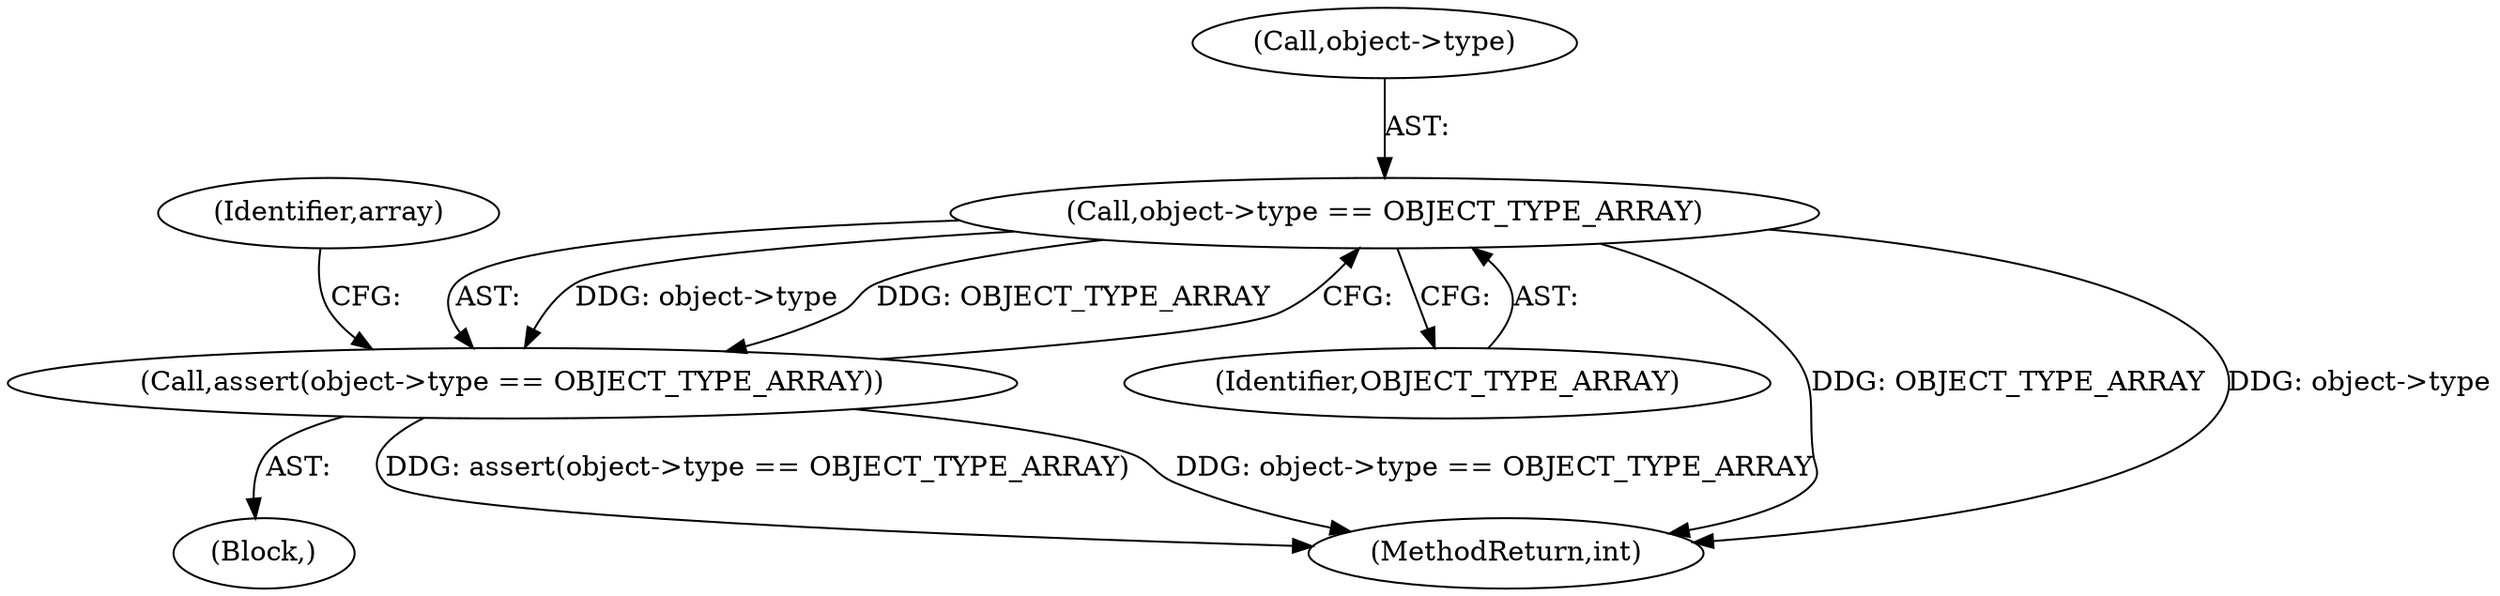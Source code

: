 digraph "0_yara_4a342f01e5439b9bb901aff1c6c23c536baeeb3f_0@pointer" {
"1000113" [label="(Call,object->type == OBJECT_TYPE_ARRAY)"];
"1000112" [label="(Call,assert(object->type == OBJECT_TYPE_ARRAY))"];
"1000104" [label="(Block,)"];
"1000117" [label="(Identifier,OBJECT_TYPE_ARRAY)"];
"1000113" [label="(Call,object->type == OBJECT_TYPE_ARRAY)"];
"1000119" [label="(Identifier,array)"];
"1000275" [label="(MethodReturn,int)"];
"1000112" [label="(Call,assert(object->type == OBJECT_TYPE_ARRAY))"];
"1000114" [label="(Call,object->type)"];
"1000113" -> "1000112"  [label="AST: "];
"1000113" -> "1000117"  [label="CFG: "];
"1000114" -> "1000113"  [label="AST: "];
"1000117" -> "1000113"  [label="AST: "];
"1000112" -> "1000113"  [label="CFG: "];
"1000113" -> "1000275"  [label="DDG: OBJECT_TYPE_ARRAY"];
"1000113" -> "1000275"  [label="DDG: object->type"];
"1000113" -> "1000112"  [label="DDG: object->type"];
"1000113" -> "1000112"  [label="DDG: OBJECT_TYPE_ARRAY"];
"1000112" -> "1000104"  [label="AST: "];
"1000119" -> "1000112"  [label="CFG: "];
"1000112" -> "1000275"  [label="DDG: assert(object->type == OBJECT_TYPE_ARRAY)"];
"1000112" -> "1000275"  [label="DDG: object->type == OBJECT_TYPE_ARRAY"];
}
